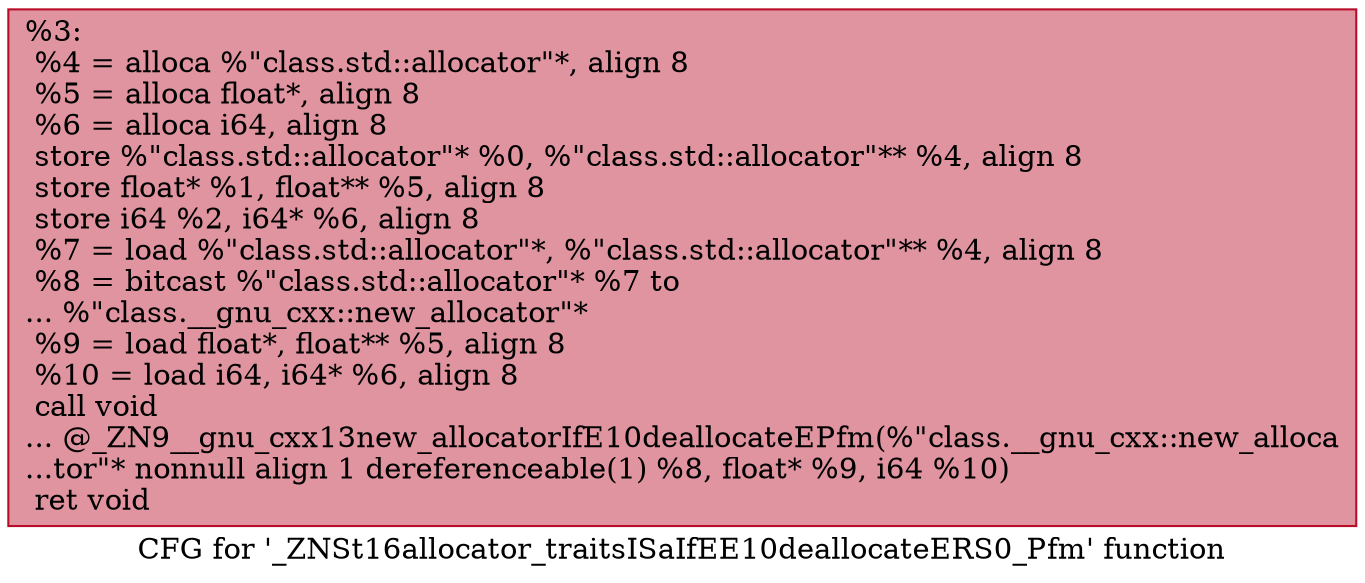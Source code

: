 digraph "CFG for '_ZNSt16allocator_traitsISaIfEE10deallocateERS0_Pfm' function" {
	label="CFG for '_ZNSt16allocator_traitsISaIfEE10deallocateERS0_Pfm' function";

	Node0x55c17f04f5a0 [shape=record,color="#b70d28ff", style=filled, fillcolor="#b70d2870",label="{%3:\l  %4 = alloca %\"class.std::allocator\"*, align 8\l  %5 = alloca float*, align 8\l  %6 = alloca i64, align 8\l  store %\"class.std::allocator\"* %0, %\"class.std::allocator\"** %4, align 8\l  store float* %1, float** %5, align 8\l  store i64 %2, i64* %6, align 8\l  %7 = load %\"class.std::allocator\"*, %\"class.std::allocator\"** %4, align 8\l  %8 = bitcast %\"class.std::allocator\"* %7 to\l... %\"class.__gnu_cxx::new_allocator\"*\l  %9 = load float*, float** %5, align 8\l  %10 = load i64, i64* %6, align 8\l  call void\l... @_ZN9__gnu_cxx13new_allocatorIfE10deallocateEPfm(%\"class.__gnu_cxx::new_alloca\l...tor\"* nonnull align 1 dereferenceable(1) %8, float* %9, i64 %10)\l  ret void\l}"];
}
